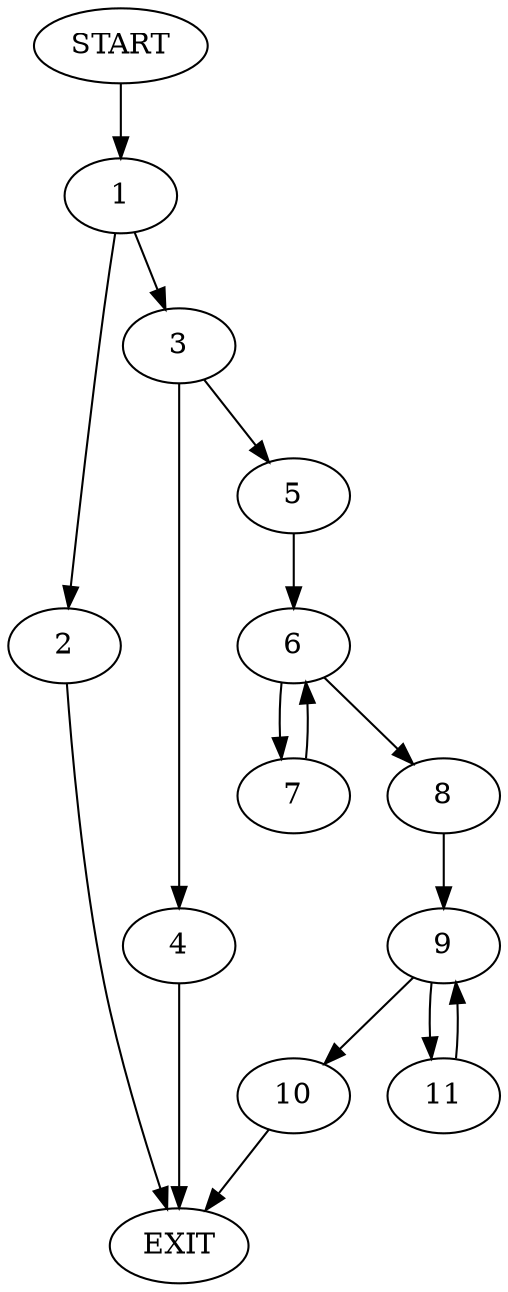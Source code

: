 digraph {
0 [label="START"]
12 [label="EXIT"]
0 -> 1
1 -> 2
1 -> 3
2 -> 12
3 -> 4
3 -> 5
5 -> 6
4 -> 12
6 -> 7
6 -> 8
8 -> 9
7 -> 6
9 -> 10
9 -> 11
11 -> 9
10 -> 12
}
